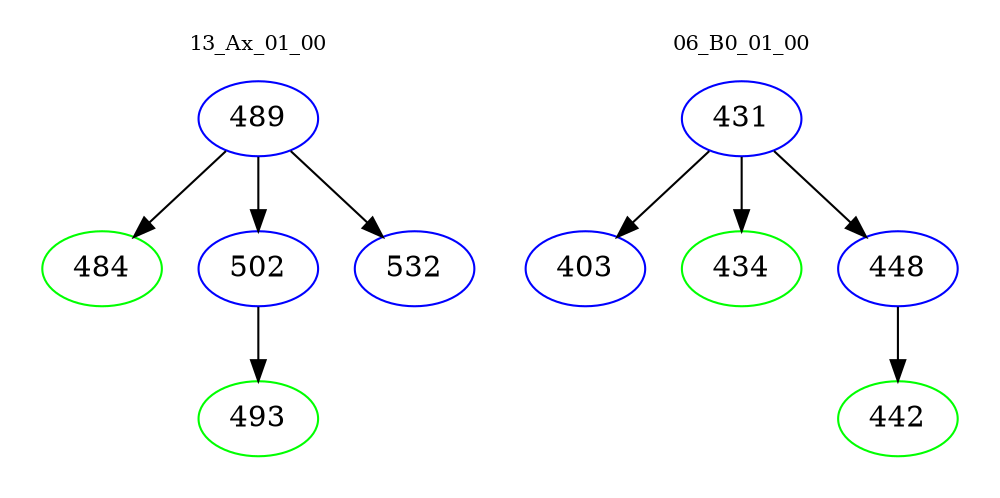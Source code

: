 digraph{
subgraph cluster_0 {
color = white
label = "13_Ax_01_00";
fontsize=10;
T0_489 [label="489", color="blue"]
T0_489 -> T0_484 [color="black"]
T0_484 [label="484", color="green"]
T0_489 -> T0_502 [color="black"]
T0_502 [label="502", color="blue"]
T0_502 -> T0_493 [color="black"]
T0_493 [label="493", color="green"]
T0_489 -> T0_532 [color="black"]
T0_532 [label="532", color="blue"]
}
subgraph cluster_1 {
color = white
label = "06_B0_01_00";
fontsize=10;
T1_431 [label="431", color="blue"]
T1_431 -> T1_403 [color="black"]
T1_403 [label="403", color="blue"]
T1_431 -> T1_434 [color="black"]
T1_434 [label="434", color="green"]
T1_431 -> T1_448 [color="black"]
T1_448 [label="448", color="blue"]
T1_448 -> T1_442 [color="black"]
T1_442 [label="442", color="green"]
}
}
